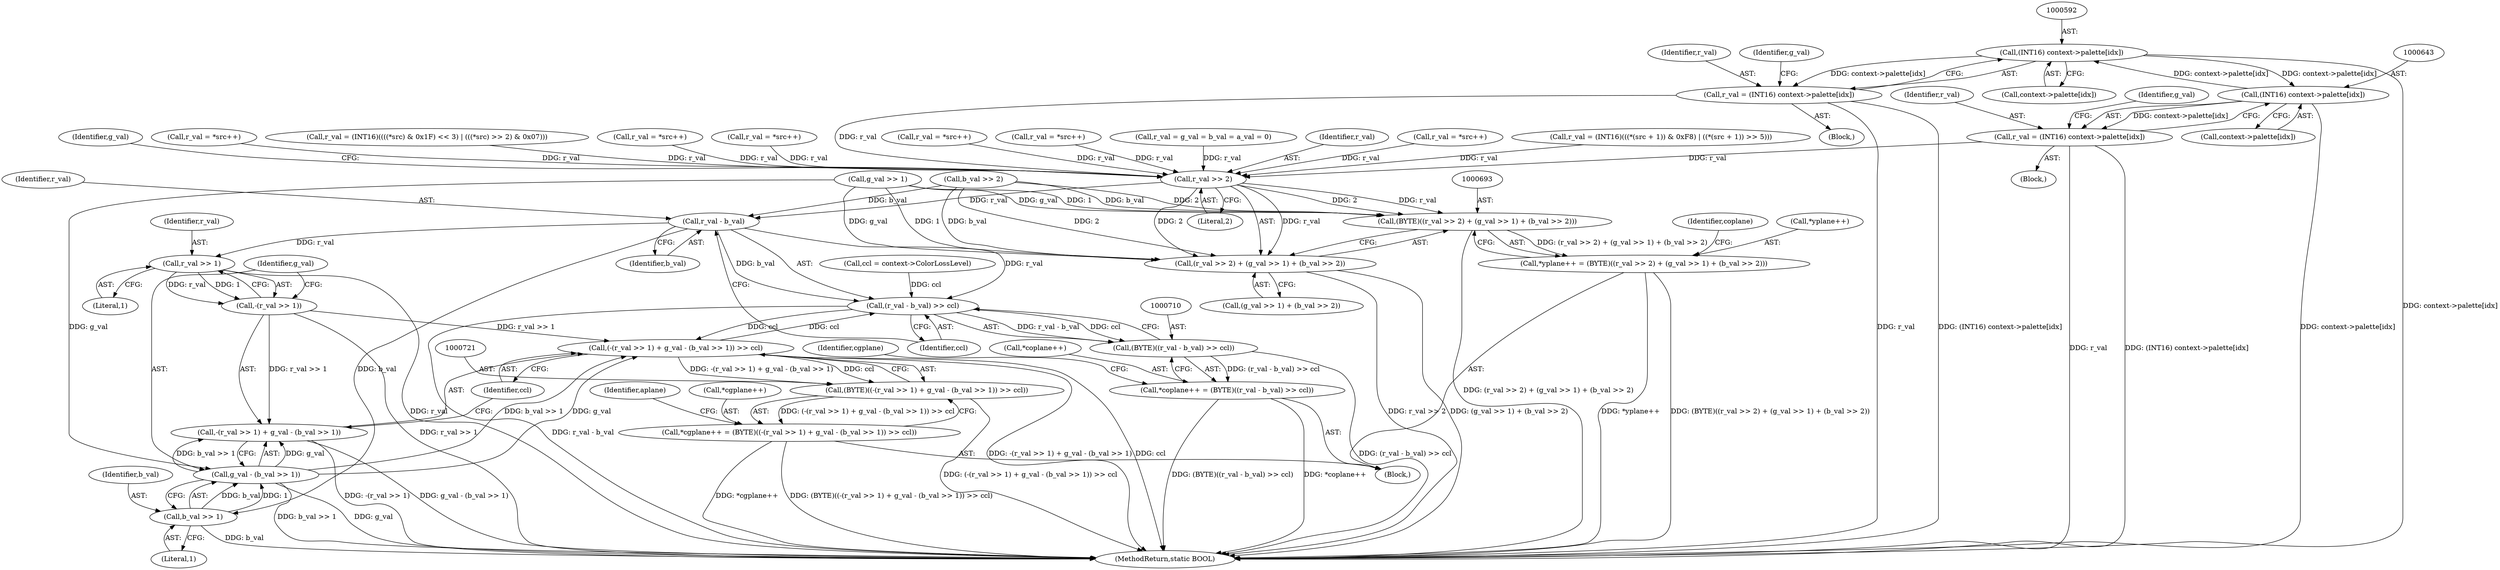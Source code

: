 digraph "0_FreeRDP_d1112c279bd1a327e8e4d0b5f371458bf2579659_5@pointer" {
"1000591" [label="(Call,(INT16) context->palette[idx])"];
"1000642" [label="(Call,(INT16) context->palette[idx])"];
"1000591" [label="(Call,(INT16) context->palette[idx])"];
"1000589" [label="(Call,r_val = (INT16) context->palette[idx])"];
"1000695" [label="(Call,r_val >> 2)"];
"1000692" [label="(Call,(BYTE)((r_val >> 2) + (g_val >> 1) + (b_val >> 2)))"];
"1000688" [label="(Call,*yplane++ = (BYTE)((r_val >> 2) + (g_val >> 1) + (b_val >> 2)))"];
"1000694" [label="(Call,(r_val >> 2) + (g_val >> 1) + (b_val >> 2))"];
"1000712" [label="(Call,r_val - b_val)"];
"1000711" [label="(Call,(r_val - b_val) >> ccl)"];
"1000709" [label="(Call,(BYTE)((r_val - b_val) >> ccl))"];
"1000705" [label="(Call,*coplane++ = (BYTE)((r_val - b_val) >> ccl))"];
"1000722" [label="(Call,(-(r_val >> 1) + g_val - (b_val >> 1)) >> ccl)"];
"1000720" [label="(Call,(BYTE)((-(r_val >> 1) + g_val - (b_val >> 1)) >> ccl))"];
"1000716" [label="(Call,*cgplane++ = (BYTE)((-(r_val >> 1) + g_val - (b_val >> 1)) >> ccl))"];
"1000725" [label="(Call,r_val >> 1)"];
"1000724" [label="(Call,-(r_val >> 1))"];
"1000723" [label="(Call,-(r_val >> 1) + g_val - (b_val >> 1))"];
"1000730" [label="(Call,b_val >> 1)"];
"1000728" [label="(Call,g_val - (b_val >> 1))"];
"1000640" [label="(Call,r_val = (INT16) context->palette[idx])"];
"1000712" [label="(Call,r_val - b_val)"];
"1000160" [label="(Call,ccl = context->ColorLossLevel)"];
"1000650" [label="(Identifier,g_val)"];
"1000719" [label="(Identifier,cgplane)"];
"1000590" [label="(Identifier,r_val)"];
"1000706" [label="(Call,*coplane++)"];
"1000729" [label="(Identifier,g_val)"];
"1000641" [label="(Identifier,r_val)"];
"1000698" [label="(Call,(g_val >> 1) + (b_val >> 2))"];
"1000640" [label="(Call,r_val = (INT16) context->palette[idx])"];
"1000732" [label="(Literal,1)"];
"1000705" [label="(Call,*coplane++ = (BYTE)((r_val - b_val) >> ccl))"];
"1000720" [label="(Call,(BYTE)((-(r_val >> 1) + g_val - (b_val >> 1)) >> ccl))"];
"1000589" [label="(Call,r_val = (INT16) context->palette[idx])"];
"1000726" [label="(Identifier,r_val)"];
"1000841" [label="(MethodReturn,static BOOL)"];
"1000326" [label="(Call,r_val = *src++)"];
"1000292" [label="(Call,r_val = *src++)"];
"1000699" [label="(Call,g_val >> 1)"];
"1000717" [label="(Call,*cgplane++)"];
"1000380" [label="(Call,r_val = *src++)"];
"1000716" [label="(Call,*cgplane++ = (BYTE)((-(r_val >> 1) + g_val - (b_val >> 1)) >> ccl))"];
"1000713" [label="(Identifier,r_val)"];
"1000708" [label="(Identifier,coplane)"];
"1000314" [label="(Call,r_val = *src++)"];
"1000702" [label="(Call,b_val >> 2)"];
"1000724" [label="(Call,-(r_val >> 1))"];
"1000678" [label="(Call,r_val = g_val = b_val = a_val = 0)"];
"1000532" [label="(Block,)"];
"1000737" [label="(Identifier,aplane)"];
"1000593" [label="(Call,context->palette[idx])"];
"1000642" [label="(Call,(INT16) context->palette[idx])"];
"1000644" [label="(Call,context->palette[idx])"];
"1000632" [label="(Block,)"];
"1000694" [label="(Call,(r_val >> 2) + (g_val >> 1) + (b_val >> 2))"];
"1000696" [label="(Identifier,r_val)"];
"1000730" [label="(Call,b_val >> 1)"];
"1000390" [label="(Call,r_val = *src++)"];
"1000689" [label="(Call,*yplane++)"];
"1000731" [label="(Identifier,b_val)"];
"1000591" [label="(Call,(INT16) context->palette[idx])"];
"1000599" [label="(Identifier,g_val)"];
"1000471" [label="(Call,r_val = (INT16)(((*(src + 1)) & 0xF8) | ((*(src + 1)) >> 5)))"];
"1000714" [label="(Identifier,b_val)"];
"1000722" [label="(Call,(-(r_val >> 1) + g_val - (b_val >> 1)) >> ccl)"];
"1000275" [label="(Block,)"];
"1000715" [label="(Identifier,ccl)"];
"1000711" [label="(Call,(r_val - b_val) >> ccl)"];
"1000700" [label="(Identifier,g_val)"];
"1000688" [label="(Call,*yplane++ = (BYTE)((r_val >> 2) + (g_val >> 1) + (b_val >> 2)))"];
"1000692" [label="(Call,(BYTE)((r_val >> 2) + (g_val >> 1) + (b_val >> 2)))"];
"1000709" [label="(Call,(BYTE)((r_val - b_val) >> ccl))"];
"1000348" [label="(Call,r_val = *src++)"];
"1000733" [label="(Identifier,ccl)"];
"1000723" [label="(Call,-(r_val >> 1) + g_val - (b_val >> 1))"];
"1000446" [label="(Call,r_val = (INT16)((((*src) & 0x1F) << 3) | (((*src) >> 2) & 0x07)))"];
"1000697" [label="(Literal,2)"];
"1000728" [label="(Call,g_val - (b_val >> 1))"];
"1000695" [label="(Call,r_val >> 2)"];
"1000727" [label="(Literal,1)"];
"1000725" [label="(Call,r_val >> 1)"];
"1000591" -> "1000589"  [label="AST: "];
"1000591" -> "1000593"  [label="CFG: "];
"1000592" -> "1000591"  [label="AST: "];
"1000593" -> "1000591"  [label="AST: "];
"1000589" -> "1000591"  [label="CFG: "];
"1000591" -> "1000841"  [label="DDG: context->palette[idx]"];
"1000591" -> "1000589"  [label="DDG: context->palette[idx]"];
"1000642" -> "1000591"  [label="DDG: context->palette[idx]"];
"1000591" -> "1000642"  [label="DDG: context->palette[idx]"];
"1000642" -> "1000640"  [label="AST: "];
"1000642" -> "1000644"  [label="CFG: "];
"1000643" -> "1000642"  [label="AST: "];
"1000644" -> "1000642"  [label="AST: "];
"1000640" -> "1000642"  [label="CFG: "];
"1000642" -> "1000841"  [label="DDG: context->palette[idx]"];
"1000642" -> "1000640"  [label="DDG: context->palette[idx]"];
"1000589" -> "1000532"  [label="AST: "];
"1000590" -> "1000589"  [label="AST: "];
"1000599" -> "1000589"  [label="CFG: "];
"1000589" -> "1000841"  [label="DDG: r_val"];
"1000589" -> "1000841"  [label="DDG: (INT16) context->palette[idx]"];
"1000589" -> "1000695"  [label="DDG: r_val"];
"1000695" -> "1000694"  [label="AST: "];
"1000695" -> "1000697"  [label="CFG: "];
"1000696" -> "1000695"  [label="AST: "];
"1000697" -> "1000695"  [label="AST: "];
"1000700" -> "1000695"  [label="CFG: "];
"1000695" -> "1000692"  [label="DDG: r_val"];
"1000695" -> "1000692"  [label="DDG: 2"];
"1000695" -> "1000694"  [label="DDG: r_val"];
"1000695" -> "1000694"  [label="DDG: 2"];
"1000348" -> "1000695"  [label="DDG: r_val"];
"1000640" -> "1000695"  [label="DDG: r_val"];
"1000314" -> "1000695"  [label="DDG: r_val"];
"1000292" -> "1000695"  [label="DDG: r_val"];
"1000678" -> "1000695"  [label="DDG: r_val"];
"1000446" -> "1000695"  [label="DDG: r_val"];
"1000390" -> "1000695"  [label="DDG: r_val"];
"1000326" -> "1000695"  [label="DDG: r_val"];
"1000380" -> "1000695"  [label="DDG: r_val"];
"1000471" -> "1000695"  [label="DDG: r_val"];
"1000695" -> "1000712"  [label="DDG: r_val"];
"1000692" -> "1000688"  [label="AST: "];
"1000692" -> "1000694"  [label="CFG: "];
"1000693" -> "1000692"  [label="AST: "];
"1000694" -> "1000692"  [label="AST: "];
"1000688" -> "1000692"  [label="CFG: "];
"1000692" -> "1000841"  [label="DDG: (r_val >> 2) + (g_val >> 1) + (b_val >> 2)"];
"1000692" -> "1000688"  [label="DDG: (r_val >> 2) + (g_val >> 1) + (b_val >> 2)"];
"1000699" -> "1000692"  [label="DDG: g_val"];
"1000699" -> "1000692"  [label="DDG: 1"];
"1000702" -> "1000692"  [label="DDG: b_val"];
"1000702" -> "1000692"  [label="DDG: 2"];
"1000688" -> "1000275"  [label="AST: "];
"1000689" -> "1000688"  [label="AST: "];
"1000708" -> "1000688"  [label="CFG: "];
"1000688" -> "1000841"  [label="DDG: *yplane++"];
"1000688" -> "1000841"  [label="DDG: (BYTE)((r_val >> 2) + (g_val >> 1) + (b_val >> 2))"];
"1000694" -> "1000698"  [label="CFG: "];
"1000698" -> "1000694"  [label="AST: "];
"1000694" -> "1000841"  [label="DDG: r_val >> 2"];
"1000694" -> "1000841"  [label="DDG: (g_val >> 1) + (b_val >> 2)"];
"1000699" -> "1000694"  [label="DDG: g_val"];
"1000699" -> "1000694"  [label="DDG: 1"];
"1000702" -> "1000694"  [label="DDG: b_val"];
"1000702" -> "1000694"  [label="DDG: 2"];
"1000712" -> "1000711"  [label="AST: "];
"1000712" -> "1000714"  [label="CFG: "];
"1000713" -> "1000712"  [label="AST: "];
"1000714" -> "1000712"  [label="AST: "];
"1000715" -> "1000712"  [label="CFG: "];
"1000712" -> "1000711"  [label="DDG: r_val"];
"1000712" -> "1000711"  [label="DDG: b_val"];
"1000702" -> "1000712"  [label="DDG: b_val"];
"1000712" -> "1000725"  [label="DDG: r_val"];
"1000712" -> "1000730"  [label="DDG: b_val"];
"1000711" -> "1000709"  [label="AST: "];
"1000711" -> "1000715"  [label="CFG: "];
"1000715" -> "1000711"  [label="AST: "];
"1000709" -> "1000711"  [label="CFG: "];
"1000711" -> "1000841"  [label="DDG: r_val - b_val"];
"1000711" -> "1000709"  [label="DDG: r_val - b_val"];
"1000711" -> "1000709"  [label="DDG: ccl"];
"1000160" -> "1000711"  [label="DDG: ccl"];
"1000722" -> "1000711"  [label="DDG: ccl"];
"1000711" -> "1000722"  [label="DDG: ccl"];
"1000709" -> "1000705"  [label="AST: "];
"1000710" -> "1000709"  [label="AST: "];
"1000705" -> "1000709"  [label="CFG: "];
"1000709" -> "1000841"  [label="DDG: (r_val - b_val) >> ccl"];
"1000709" -> "1000705"  [label="DDG: (r_val - b_val) >> ccl"];
"1000705" -> "1000275"  [label="AST: "];
"1000706" -> "1000705"  [label="AST: "];
"1000719" -> "1000705"  [label="CFG: "];
"1000705" -> "1000841"  [label="DDG: (BYTE)((r_val - b_val) >> ccl)"];
"1000705" -> "1000841"  [label="DDG: *coplane++"];
"1000722" -> "1000720"  [label="AST: "];
"1000722" -> "1000733"  [label="CFG: "];
"1000723" -> "1000722"  [label="AST: "];
"1000733" -> "1000722"  [label="AST: "];
"1000720" -> "1000722"  [label="CFG: "];
"1000722" -> "1000841"  [label="DDG: -(r_val >> 1) + g_val - (b_val >> 1)"];
"1000722" -> "1000841"  [label="DDG: ccl"];
"1000722" -> "1000720"  [label="DDG: -(r_val >> 1) + g_val - (b_val >> 1)"];
"1000722" -> "1000720"  [label="DDG: ccl"];
"1000724" -> "1000722"  [label="DDG: r_val >> 1"];
"1000728" -> "1000722"  [label="DDG: g_val"];
"1000728" -> "1000722"  [label="DDG: b_val >> 1"];
"1000720" -> "1000716"  [label="AST: "];
"1000721" -> "1000720"  [label="AST: "];
"1000716" -> "1000720"  [label="CFG: "];
"1000720" -> "1000841"  [label="DDG: (-(r_val >> 1) + g_val - (b_val >> 1)) >> ccl"];
"1000720" -> "1000716"  [label="DDG: (-(r_val >> 1) + g_val - (b_val >> 1)) >> ccl"];
"1000716" -> "1000275"  [label="AST: "];
"1000717" -> "1000716"  [label="AST: "];
"1000737" -> "1000716"  [label="CFG: "];
"1000716" -> "1000841"  [label="DDG: *cgplane++"];
"1000716" -> "1000841"  [label="DDG: (BYTE)((-(r_val >> 1) + g_val - (b_val >> 1)) >> ccl)"];
"1000725" -> "1000724"  [label="AST: "];
"1000725" -> "1000727"  [label="CFG: "];
"1000726" -> "1000725"  [label="AST: "];
"1000727" -> "1000725"  [label="AST: "];
"1000724" -> "1000725"  [label="CFG: "];
"1000725" -> "1000841"  [label="DDG: r_val"];
"1000725" -> "1000724"  [label="DDG: r_val"];
"1000725" -> "1000724"  [label="DDG: 1"];
"1000724" -> "1000723"  [label="AST: "];
"1000729" -> "1000724"  [label="CFG: "];
"1000724" -> "1000841"  [label="DDG: r_val >> 1"];
"1000724" -> "1000723"  [label="DDG: r_val >> 1"];
"1000723" -> "1000728"  [label="CFG: "];
"1000728" -> "1000723"  [label="AST: "];
"1000733" -> "1000723"  [label="CFG: "];
"1000723" -> "1000841"  [label="DDG: -(r_val >> 1)"];
"1000723" -> "1000841"  [label="DDG: g_val - (b_val >> 1)"];
"1000728" -> "1000723"  [label="DDG: g_val"];
"1000728" -> "1000723"  [label="DDG: b_val >> 1"];
"1000730" -> "1000728"  [label="AST: "];
"1000730" -> "1000732"  [label="CFG: "];
"1000731" -> "1000730"  [label="AST: "];
"1000732" -> "1000730"  [label="AST: "];
"1000728" -> "1000730"  [label="CFG: "];
"1000730" -> "1000841"  [label="DDG: b_val"];
"1000730" -> "1000728"  [label="DDG: b_val"];
"1000730" -> "1000728"  [label="DDG: 1"];
"1000729" -> "1000728"  [label="AST: "];
"1000728" -> "1000841"  [label="DDG: b_val >> 1"];
"1000728" -> "1000841"  [label="DDG: g_val"];
"1000699" -> "1000728"  [label="DDG: g_val"];
"1000640" -> "1000632"  [label="AST: "];
"1000641" -> "1000640"  [label="AST: "];
"1000650" -> "1000640"  [label="CFG: "];
"1000640" -> "1000841"  [label="DDG: r_val"];
"1000640" -> "1000841"  [label="DDG: (INT16) context->palette[idx]"];
}
